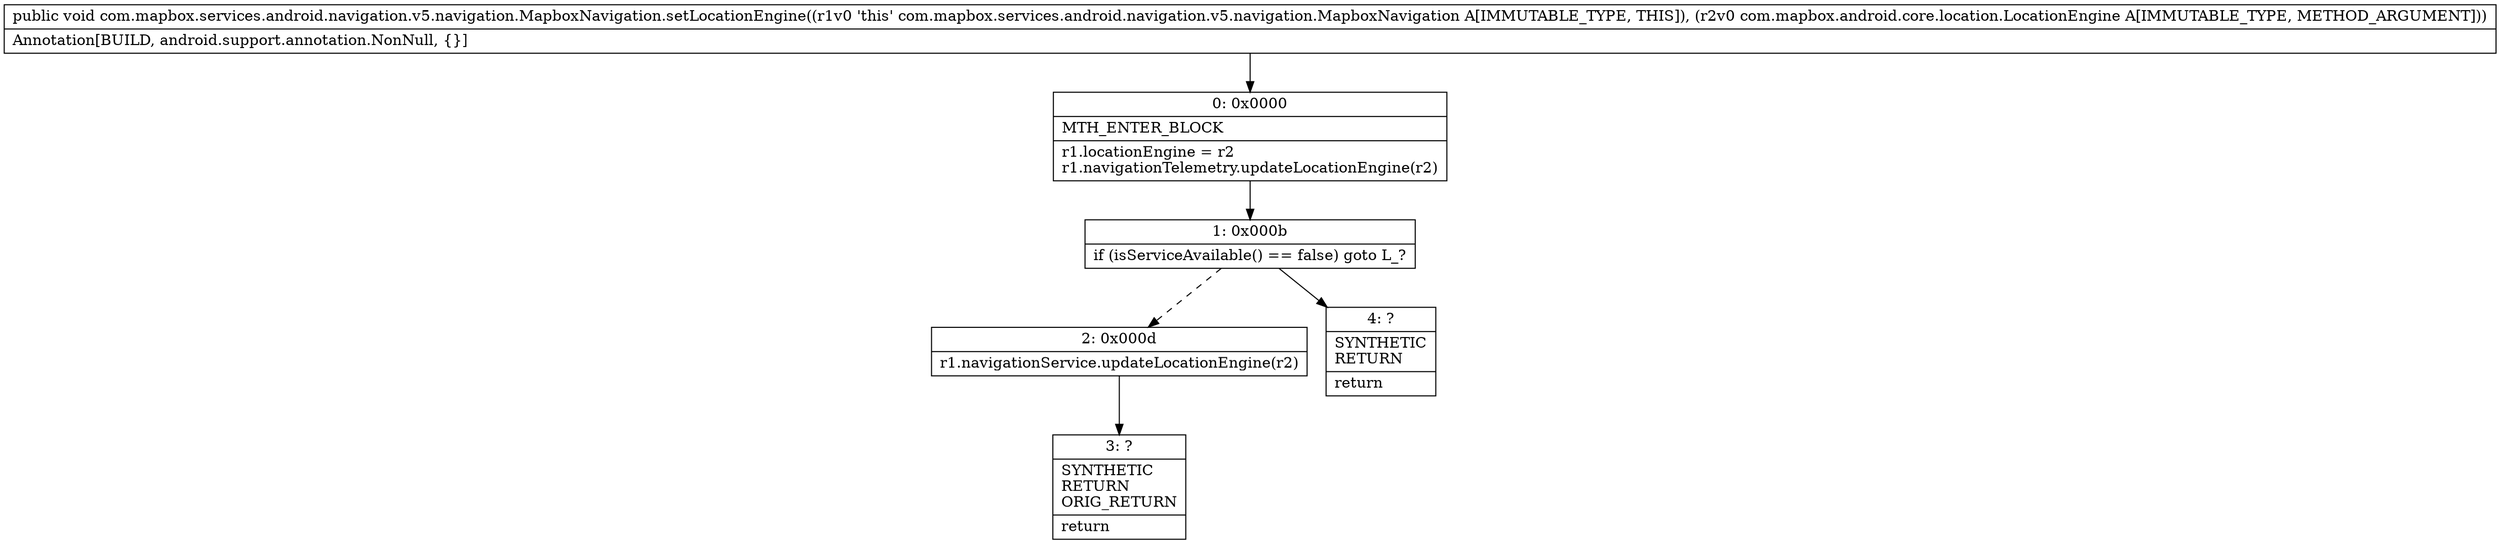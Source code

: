 digraph "CFG forcom.mapbox.services.android.navigation.v5.navigation.MapboxNavigation.setLocationEngine(Lcom\/mapbox\/android\/core\/location\/LocationEngine;)V" {
Node_0 [shape=record,label="{0\:\ 0x0000|MTH_ENTER_BLOCK\l|r1.locationEngine = r2\lr1.navigationTelemetry.updateLocationEngine(r2)\l}"];
Node_1 [shape=record,label="{1\:\ 0x000b|if (isServiceAvailable() == false) goto L_?\l}"];
Node_2 [shape=record,label="{2\:\ 0x000d|r1.navigationService.updateLocationEngine(r2)\l}"];
Node_3 [shape=record,label="{3\:\ ?|SYNTHETIC\lRETURN\lORIG_RETURN\l|return\l}"];
Node_4 [shape=record,label="{4\:\ ?|SYNTHETIC\lRETURN\l|return\l}"];
MethodNode[shape=record,label="{public void com.mapbox.services.android.navigation.v5.navigation.MapboxNavigation.setLocationEngine((r1v0 'this' com.mapbox.services.android.navigation.v5.navigation.MapboxNavigation A[IMMUTABLE_TYPE, THIS]), (r2v0 com.mapbox.android.core.location.LocationEngine A[IMMUTABLE_TYPE, METHOD_ARGUMENT]))  | Annotation[BUILD, android.support.annotation.NonNull, \{\}]\l}"];
MethodNode -> Node_0;
Node_0 -> Node_1;
Node_1 -> Node_2[style=dashed];
Node_1 -> Node_4;
Node_2 -> Node_3;
}

